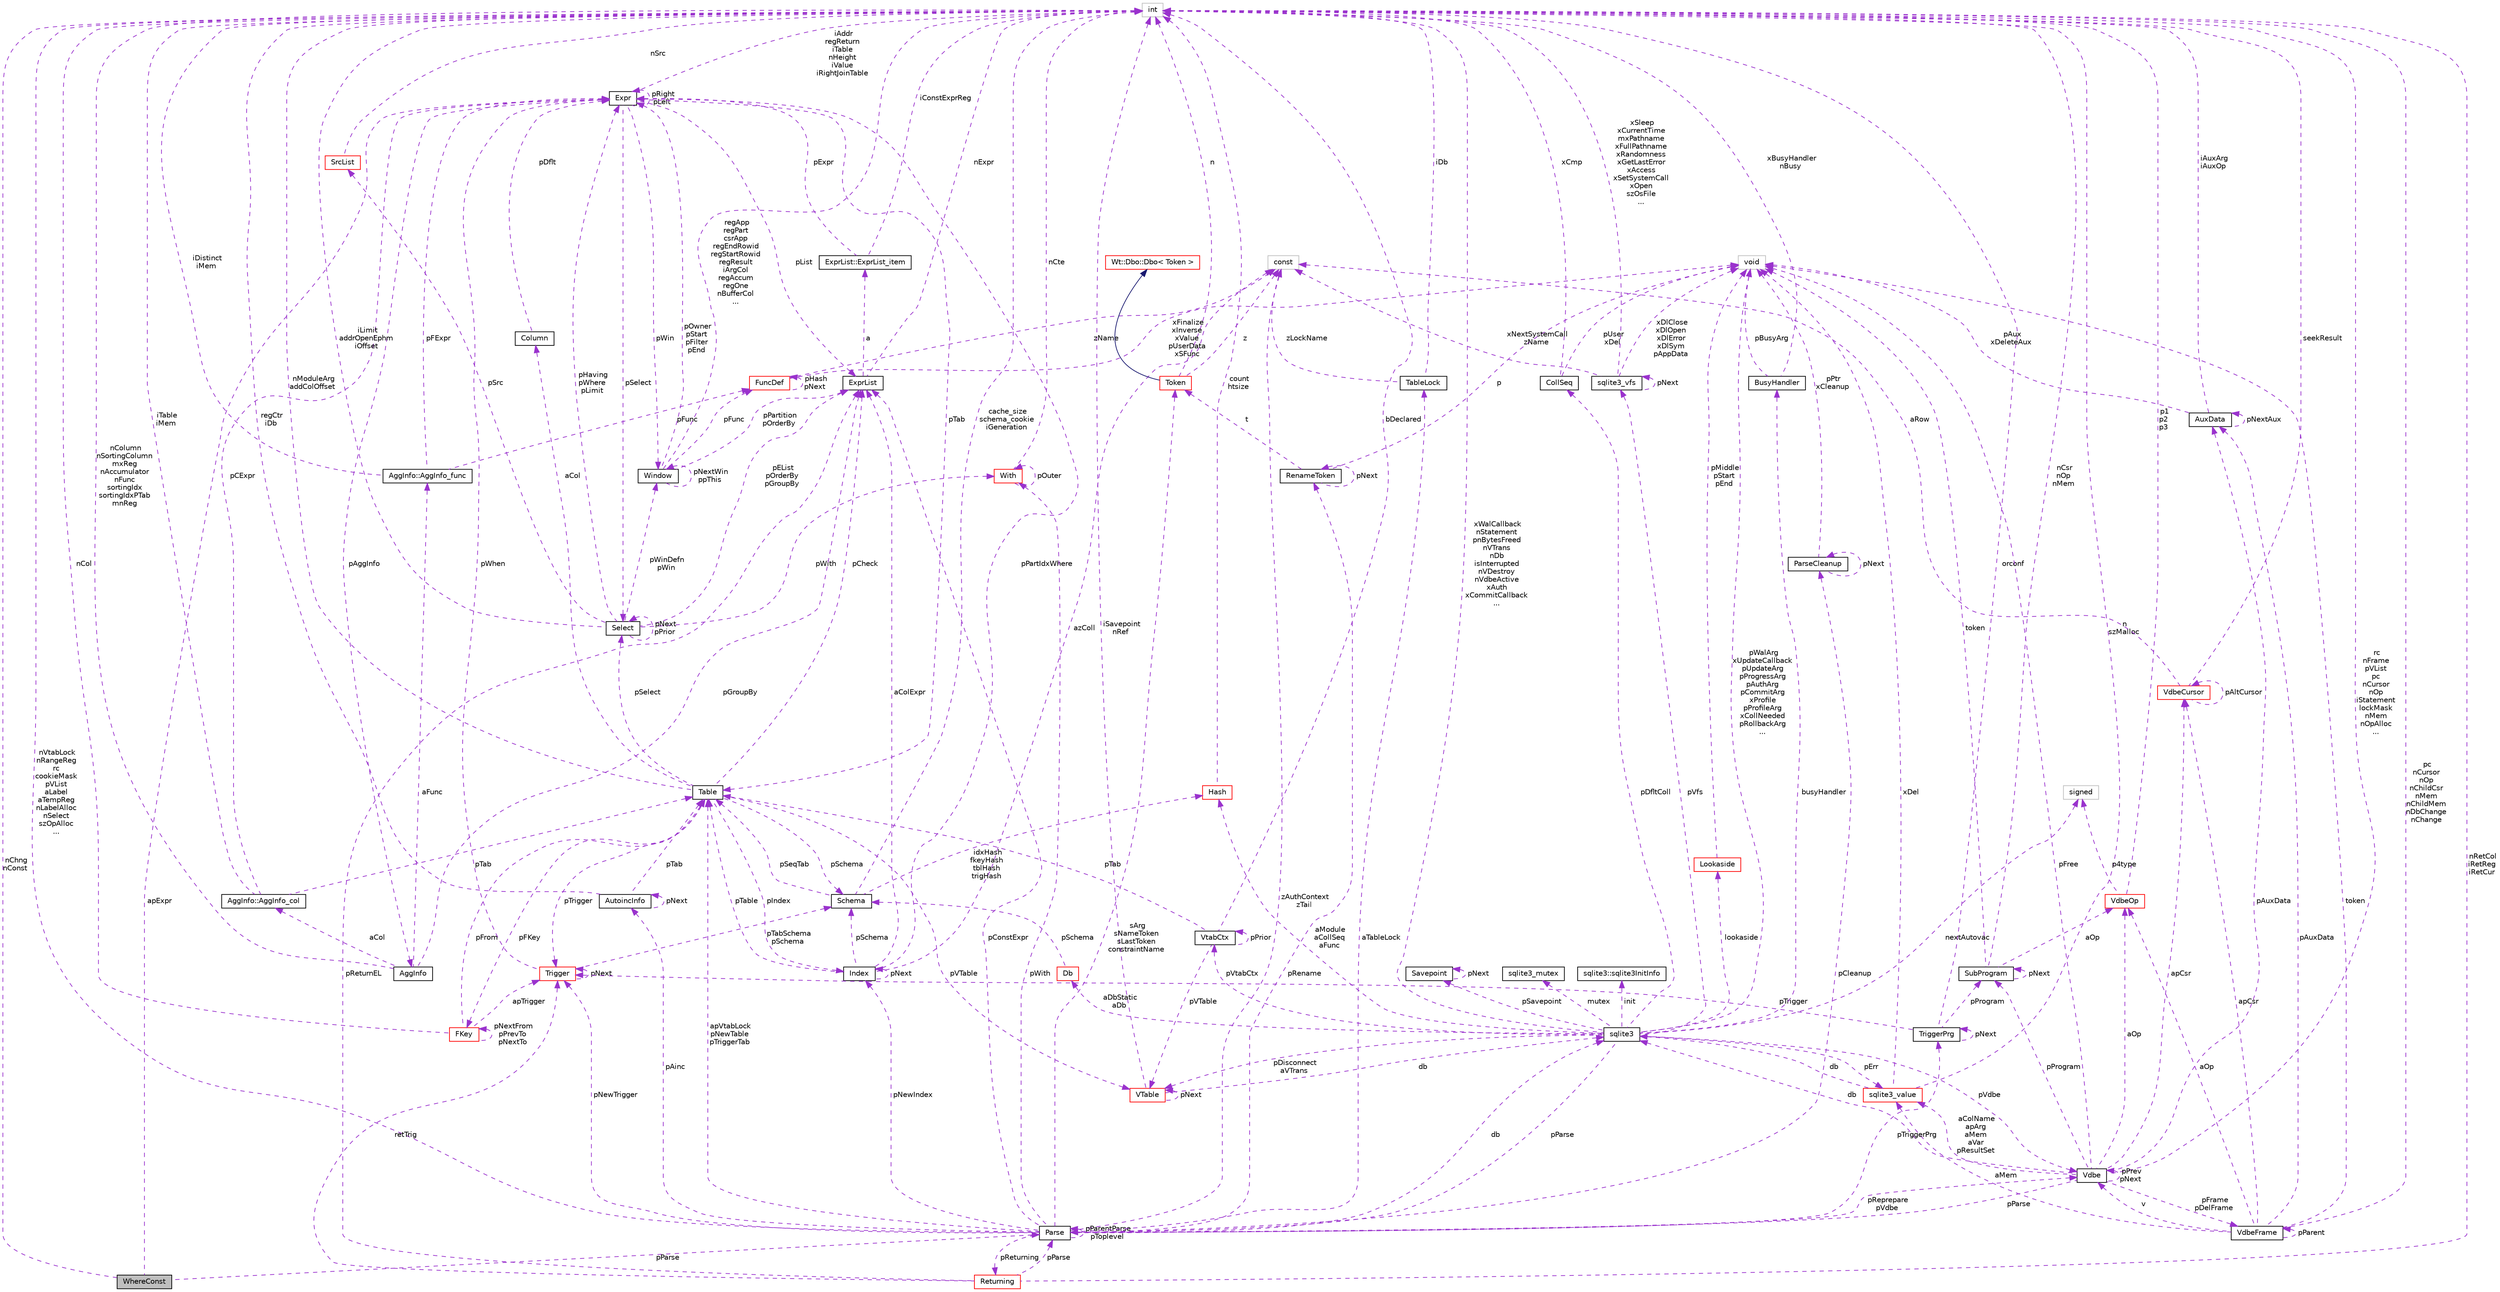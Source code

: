 digraph "WhereConst"
{
 // LATEX_PDF_SIZE
  edge [fontname="Helvetica",fontsize="10",labelfontname="Helvetica",labelfontsize="10"];
  node [fontname="Helvetica",fontsize="10",shape=record];
  Node1 [label="WhereConst",height=0.2,width=0.4,color="black", fillcolor="grey75", style="filled", fontcolor="black",tooltip=" "];
  Node2 -> Node1 [dir="back",color="darkorchid3",fontsize="10",style="dashed",label=" apExpr" ,fontname="Helvetica"];
  Node2 [label="Expr",height=0.2,width=0.4,color="black", fillcolor="white", style="filled",URL="$structExpr.html",tooltip=" "];
  Node3 -> Node2 [dir="back",color="darkorchid3",fontsize="10",style="dashed",label=" pAggInfo" ,fontname="Helvetica"];
  Node3 [label="AggInfo",height=0.2,width=0.4,color="black", fillcolor="white", style="filled",URL="$structAggInfo.html",tooltip=" "];
  Node4 -> Node3 [dir="back",color="darkorchid3",fontsize="10",style="dashed",label=" aCol" ,fontname="Helvetica"];
  Node4 [label="AggInfo::AggInfo_col",height=0.2,width=0.4,color="black", fillcolor="white", style="filled",URL="$structAggInfo_1_1AggInfo__col.html",tooltip=" "];
  Node2 -> Node4 [dir="back",color="darkorchid3",fontsize="10",style="dashed",label=" pCExpr" ,fontname="Helvetica"];
  Node5 -> Node4 [dir="back",color="darkorchid3",fontsize="10",style="dashed",label=" iTable\niMem" ,fontname="Helvetica"];
  Node5 [label="int",height=0.2,width=0.4,color="grey75", fillcolor="white", style="filled",tooltip=" "];
  Node6 -> Node4 [dir="back",color="darkorchid3",fontsize="10",style="dashed",label=" pTab" ,fontname="Helvetica"];
  Node6 [label="Table",height=0.2,width=0.4,color="black", fillcolor="white", style="filled",URL="$structTable.html",tooltip=" "];
  Node7 -> Node6 [dir="back",color="darkorchid3",fontsize="10",style="dashed",label=" pSchema" ,fontname="Helvetica"];
  Node7 [label="Schema",height=0.2,width=0.4,color="black", fillcolor="white", style="filled",URL="$structSchema.html",tooltip=" "];
  Node5 -> Node7 [dir="back",color="darkorchid3",fontsize="10",style="dashed",label=" cache_size\nschema_cookie\niGeneration" ,fontname="Helvetica"];
  Node6 -> Node7 [dir="back",color="darkorchid3",fontsize="10",style="dashed",label=" pSeqTab" ,fontname="Helvetica"];
  Node8 -> Node7 [dir="back",color="darkorchid3",fontsize="10",style="dashed",label=" idxHash\nfkeyHash\ntblHash\ntrigHash" ,fontname="Helvetica"];
  Node8 [label="Hash",height=0.2,width=0.4,color="red", fillcolor="white", style="filled",URL="$structHash.html",tooltip=" "];
  Node5 -> Node8 [dir="back",color="darkorchid3",fontsize="10",style="dashed",label=" count\nhtsize" ,fontname="Helvetica"];
  Node13 -> Node6 [dir="back",color="darkorchid3",fontsize="10",style="dashed",label=" aCol" ,fontname="Helvetica"];
  Node13 [label="Column",height=0.2,width=0.4,color="black", fillcolor="white", style="filled",URL="$structColumn.html",tooltip=" "];
  Node2 -> Node13 [dir="back",color="darkorchid3",fontsize="10",style="dashed",label=" pDflt" ,fontname="Helvetica"];
  Node14 -> Node6 [dir="back",color="darkorchid3",fontsize="10",style="dashed",label=" pFKey" ,fontname="Helvetica"];
  Node14 [label="FKey",height=0.2,width=0.4,color="red", fillcolor="white", style="filled",URL="$structFKey.html",tooltip=" "];
  Node14 -> Node14 [dir="back",color="darkorchid3",fontsize="10",style="dashed",label=" pNextFrom\npPrevTo\npNextTo" ,fontname="Helvetica"];
  Node5 -> Node14 [dir="back",color="darkorchid3",fontsize="10",style="dashed",label=" nCol" ,fontname="Helvetica"];
  Node6 -> Node14 [dir="back",color="darkorchid3",fontsize="10",style="dashed",label=" pFrom" ,fontname="Helvetica"];
  Node16 -> Node14 [dir="back",color="darkorchid3",fontsize="10",style="dashed",label=" apTrigger" ,fontname="Helvetica"];
  Node16 [label="Trigger",height=0.2,width=0.4,color="red", fillcolor="white", style="filled",URL="$structTrigger.html",tooltip=" "];
  Node7 -> Node16 [dir="back",color="darkorchid3",fontsize="10",style="dashed",label=" pTabSchema\npSchema" ,fontname="Helvetica"];
  Node2 -> Node16 [dir="back",color="darkorchid3",fontsize="10",style="dashed",label=" pWhen" ,fontname="Helvetica"];
  Node16 -> Node16 [dir="back",color="darkorchid3",fontsize="10",style="dashed",label=" pNext" ,fontname="Helvetica"];
  Node33 -> Node6 [dir="back",color="darkorchid3",fontsize="10",style="dashed",label=" pVTable" ,fontname="Helvetica"];
  Node33 [label="VTable",height=0.2,width=0.4,color="red", fillcolor="white", style="filled",URL="$structVTable.html",tooltip=" "];
  Node34 -> Node33 [dir="back",color="darkorchid3",fontsize="10",style="dashed",label=" db" ,fontname="Helvetica"];
  Node34 [label="sqlite3",height=0.2,width=0.4,color="black", fillcolor="white", style="filled",URL="$structsqlite3.html",tooltip=" "];
  Node35 -> Node34 [dir="back",color="darkorchid3",fontsize="10",style="dashed",label=" pVdbe" ,fontname="Helvetica"];
  Node35 [label="Vdbe",height=0.2,width=0.4,color="black", fillcolor="white", style="filled",URL="$structVdbe.html",tooltip=" "];
  Node35 -> Node35 [dir="back",color="darkorchid3",fontsize="10",style="dashed",label=" pPrev\npNext" ,fontname="Helvetica"];
  Node34 -> Node35 [dir="back",color="darkorchid3",fontsize="10",style="dashed",label=" db" ,fontname="Helvetica"];
  Node11 -> Node35 [dir="back",color="darkorchid3",fontsize="10",style="dashed",label=" pFree" ,fontname="Helvetica"];
  Node11 [label="void",height=0.2,width=0.4,color="grey75", fillcolor="white", style="filled",tooltip=" "];
  Node36 -> Node35 [dir="back",color="darkorchid3",fontsize="10",style="dashed",label=" aColName\napArg\naMem\naVar\npResultSet" ,fontname="Helvetica"];
  Node36 [label="sqlite3_value",height=0.2,width=0.4,color="red", fillcolor="white", style="filled",URL="$structsqlite3__value.html",tooltip=" "];
  Node34 -> Node36 [dir="back",color="darkorchid3",fontsize="10",style="dashed",label=" db" ,fontname="Helvetica"];
  Node11 -> Node36 [dir="back",color="darkorchid3",fontsize="10",style="dashed",label=" xDel" ,fontname="Helvetica"];
  Node5 -> Node36 [dir="back",color="darkorchid3",fontsize="10",style="dashed",label=" n\nszMalloc" ,fontname="Helvetica"];
  Node38 -> Node35 [dir="back",color="darkorchid3",fontsize="10",style="dashed",label=" pFrame\npDelFrame" ,fontname="Helvetica"];
  Node38 [label="VdbeFrame",height=0.2,width=0.4,color="black", fillcolor="white", style="filled",URL="$structVdbeFrame.html",tooltip=" "];
  Node35 -> Node38 [dir="back",color="darkorchid3",fontsize="10",style="dashed",label=" v" ,fontname="Helvetica"];
  Node11 -> Node38 [dir="back",color="darkorchid3",fontsize="10",style="dashed",label=" token" ,fontname="Helvetica"];
  Node36 -> Node38 [dir="back",color="darkorchid3",fontsize="10",style="dashed",label=" aMem" ,fontname="Helvetica"];
  Node38 -> Node38 [dir="back",color="darkorchid3",fontsize="10",style="dashed",label=" pParent" ,fontname="Helvetica"];
  Node5 -> Node38 [dir="back",color="darkorchid3",fontsize="10",style="dashed",label=" pc\nnCursor\nnOp\nnChildCsr\nnMem\nnChildMem\nnDbChange\nnChange" ,fontname="Helvetica"];
  Node39 -> Node38 [dir="back",color="darkorchid3",fontsize="10",style="dashed",label=" pAuxData" ,fontname="Helvetica"];
  Node39 [label="AuxData",height=0.2,width=0.4,color="black", fillcolor="white", style="filled",URL="$structAuxData.html",tooltip=" "];
  Node11 -> Node39 [dir="back",color="darkorchid3",fontsize="10",style="dashed",label=" pAux\nxDeleteAux" ,fontname="Helvetica"];
  Node5 -> Node39 [dir="back",color="darkorchid3",fontsize="10",style="dashed",label=" iAuxArg\niAuxOp" ,fontname="Helvetica"];
  Node39 -> Node39 [dir="back",color="darkorchid3",fontsize="10",style="dashed",label=" pNextAux" ,fontname="Helvetica"];
  Node40 -> Node38 [dir="back",color="darkorchid3",fontsize="10",style="dashed",label=" apCsr" ,fontname="Helvetica"];
  Node40 [label="VdbeCursor",height=0.2,width=0.4,color="red", fillcolor="white", style="filled",URL="$structVdbeCursor.html",tooltip=" "];
  Node5 -> Node40 [dir="back",color="darkorchid3",fontsize="10",style="dashed",label=" seekResult" ,fontname="Helvetica"];
  Node40 -> Node40 [dir="back",color="darkorchid3",fontsize="10",style="dashed",label=" pAltCursor" ,fontname="Helvetica"];
  Node12 -> Node40 [dir="back",color="darkorchid3",fontsize="10",style="dashed",label=" aRow" ,fontname="Helvetica"];
  Node12 [label="const",height=0.2,width=0.4,color="grey75", fillcolor="white", style="filled",tooltip=" "];
  Node73 -> Node38 [dir="back",color="darkorchid3",fontsize="10",style="dashed",label=" aOp" ,fontname="Helvetica"];
  Node73 [label="VdbeOp",height=0.2,width=0.4,color="red", fillcolor="white", style="filled",URL="$structVdbeOp.html",tooltip=" "];
  Node5 -> Node73 [dir="back",color="darkorchid3",fontsize="10",style="dashed",label=" p1\np2\np3" ,fontname="Helvetica"];
  Node77 -> Node73 [dir="back",color="darkorchid3",fontsize="10",style="dashed",label=" p4type" ,fontname="Helvetica"];
  Node77 [label="signed",height=0.2,width=0.4,color="grey75", fillcolor="white", style="filled",tooltip=" "];
  Node5 -> Node35 [dir="back",color="darkorchid3",fontsize="10",style="dashed",label=" rc\nnFrame\npVList\npc\nnCursor\nnOp\niStatement\nlockMask\nnMem\nnOpAlloc\n..." ,fontname="Helvetica"];
  Node39 -> Node35 [dir="back",color="darkorchid3",fontsize="10",style="dashed",label=" pAuxData" ,fontname="Helvetica"];
  Node75 -> Node35 [dir="back",color="darkorchid3",fontsize="10",style="dashed",label=" pProgram" ,fontname="Helvetica"];
  Node75 [label="SubProgram",height=0.2,width=0.4,color="black", fillcolor="white", style="filled",URL="$structSubProgram.html",tooltip=" "];
  Node11 -> Node75 [dir="back",color="darkorchid3",fontsize="10",style="dashed",label=" token" ,fontname="Helvetica"];
  Node5 -> Node75 [dir="back",color="darkorchid3",fontsize="10",style="dashed",label=" nCsr\nnOp\nnMem" ,fontname="Helvetica"];
  Node75 -> Node75 [dir="back",color="darkorchid3",fontsize="10",style="dashed",label=" pNext" ,fontname="Helvetica"];
  Node73 -> Node75 [dir="back",color="darkorchid3",fontsize="10",style="dashed",label=" aOp" ,fontname="Helvetica"];
  Node40 -> Node35 [dir="back",color="darkorchid3",fontsize="10",style="dashed",label=" apCsr" ,fontname="Helvetica"];
  Node78 -> Node35 [dir="back",color="darkorchid3",fontsize="10",style="dashed",label=" pParse" ,fontname="Helvetica"];
  Node78 [label="Parse",height=0.2,width=0.4,color="black", fillcolor="white", style="filled",URL="$structParse.html",tooltip=" "];
  Node35 -> Node78 [dir="back",color="darkorchid3",fontsize="10",style="dashed",label=" pReprepare\npVdbe" ,fontname="Helvetica"];
  Node34 -> Node78 [dir="back",color="darkorchid3",fontsize="10",style="dashed",label=" db" ,fontname="Helvetica"];
  Node79 -> Node78 [dir="back",color="darkorchid3",fontsize="10",style="dashed",label=" pCleanup" ,fontname="Helvetica"];
  Node79 [label="ParseCleanup",height=0.2,width=0.4,color="black", fillcolor="white", style="filled",URL="$structParseCleanup.html",tooltip=" "];
  Node79 -> Node79 [dir="back",color="darkorchid3",fontsize="10",style="dashed",label=" pNext" ,fontname="Helvetica"];
  Node11 -> Node79 [dir="back",color="darkorchid3",fontsize="10",style="dashed",label=" pPtr\nxCleanup" ,fontname="Helvetica"];
  Node80 -> Node78 [dir="back",color="darkorchid3",fontsize="10",style="dashed",label=" aTableLock" ,fontname="Helvetica"];
  Node80 [label="TableLock",height=0.2,width=0.4,color="black", fillcolor="white", style="filled",URL="$structTableLock.html",tooltip=" "];
  Node5 -> Node80 [dir="back",color="darkorchid3",fontsize="10",style="dashed",label=" iDb" ,fontname="Helvetica"];
  Node12 -> Node80 [dir="back",color="darkorchid3",fontsize="10",style="dashed",label=" zLockName" ,fontname="Helvetica"];
  Node81 -> Node78 [dir="back",color="darkorchid3",fontsize="10",style="dashed",label=" sArg\nsNameToken\nsLastToken\nconstraintName" ,fontname="Helvetica"];
  Node81 [label="Token",height=0.2,width=0.4,color="red", fillcolor="white", style="filled",URL="$classToken.html",tooltip=" "];
  Node82 -> Node81 [dir="back",color="midnightblue",fontsize="10",style="solid",fontname="Helvetica"];
  Node82 [label="Wt::Dbo::Dbo\< Token \>",height=0.2,width=0.4,color="red", fillcolor="white", style="filled",URL="$classWt_1_1Dbo_1_1Dbo.html",tooltip=" "];
  Node5 -> Node81 [dir="back",color="darkorchid3",fontsize="10",style="dashed",label=" n" ,fontname="Helvetica"];
  Node12 -> Node81 [dir="back",color="darkorchid3",fontsize="10",style="dashed",label=" z" ,fontname="Helvetica"];
  Node21 -> Node78 [dir="back",color="darkorchid3",fontsize="10",style="dashed",label=" pWith" ,fontname="Helvetica"];
  Node21 [label="With",height=0.2,width=0.4,color="red", fillcolor="white", style="filled",URL="$structWith.html",tooltip=" "];
  Node21 -> Node21 [dir="back",color="darkorchid3",fontsize="10",style="dashed",label=" pOuter" ,fontname="Helvetica"];
  Node5 -> Node21 [dir="back",color="darkorchid3",fontsize="10",style="dashed",label=" nCte" ,fontname="Helvetica"];
  Node5 -> Node78 [dir="back",color="darkorchid3",fontsize="10",style="dashed",label=" nVtabLock\nnRangeReg\nrc\ncookieMask\npVList\naLabel\naTempReg\nnLabelAlloc\nnSelect\nszOpAlloc\n..." ,fontname="Helvetica"];
  Node6 -> Node78 [dir="back",color="darkorchid3",fontsize="10",style="dashed",label=" apVtabLock\npNewTable\npTriggerTab" ,fontname="Helvetica"];
  Node16 -> Node78 [dir="back",color="darkorchid3",fontsize="10",style="dashed",label=" pNewTrigger" ,fontname="Helvetica"];
  Node95 -> Node78 [dir="back",color="darkorchid3",fontsize="10",style="dashed",label=" pTriggerPrg" ,fontname="Helvetica"];
  Node95 [label="TriggerPrg",height=0.2,width=0.4,color="black", fillcolor="white", style="filled",URL="$structTriggerPrg.html",tooltip=" "];
  Node5 -> Node95 [dir="back",color="darkorchid3",fontsize="10",style="dashed",label=" orconf" ,fontname="Helvetica"];
  Node75 -> Node95 [dir="back",color="darkorchid3",fontsize="10",style="dashed",label=" pProgram" ,fontname="Helvetica"];
  Node16 -> Node95 [dir="back",color="darkorchid3",fontsize="10",style="dashed",label=" pTrigger" ,fontname="Helvetica"];
  Node95 -> Node95 [dir="back",color="darkorchid3",fontsize="10",style="dashed",label=" pNext" ,fontname="Helvetica"];
  Node96 -> Node78 [dir="back",color="darkorchid3",fontsize="10",style="dashed",label=" pRename" ,fontname="Helvetica"];
  Node96 [label="RenameToken",height=0.2,width=0.4,color="black", fillcolor="white", style="filled",URL="$structRenameToken.html",tooltip=" "];
  Node81 -> Node96 [dir="back",color="darkorchid3",fontsize="10",style="dashed",label=" t" ,fontname="Helvetica"];
  Node11 -> Node96 [dir="back",color="darkorchid3",fontsize="10",style="dashed",label=" p" ,fontname="Helvetica"];
  Node96 -> Node96 [dir="back",color="darkorchid3",fontsize="10",style="dashed",label=" pNext" ,fontname="Helvetica"];
  Node28 -> Node78 [dir="back",color="darkorchid3",fontsize="10",style="dashed",label=" pNewIndex" ,fontname="Helvetica"];
  Node28 [label="Index",height=0.2,width=0.4,color="black", fillcolor="white", style="filled",URL="$structIndex.html",tooltip=" "];
  Node7 -> Node28 [dir="back",color="darkorchid3",fontsize="10",style="dashed",label=" pSchema" ,fontname="Helvetica"];
  Node2 -> Node28 [dir="back",color="darkorchid3",fontsize="10",style="dashed",label=" pPartIdxWhere" ,fontname="Helvetica"];
  Node6 -> Node28 [dir="back",color="darkorchid3",fontsize="10",style="dashed",label=" pTable" ,fontname="Helvetica"];
  Node24 -> Node28 [dir="back",color="darkorchid3",fontsize="10",style="dashed",label=" aColExpr" ,fontname="Helvetica"];
  Node24 [label="ExprList",height=0.2,width=0.4,color="black", fillcolor="white", style="filled",URL="$structExprList.html",tooltip=" "];
  Node25 -> Node24 [dir="back",color="darkorchid3",fontsize="10",style="dashed",label=" a" ,fontname="Helvetica"];
  Node25 [label="ExprList::ExprList_item",height=0.2,width=0.4,color="black", fillcolor="white", style="filled",URL="$structExprList_1_1ExprList__item.html",tooltip=" "];
  Node2 -> Node25 [dir="back",color="darkorchid3",fontsize="10",style="dashed",label=" pExpr" ,fontname="Helvetica"];
  Node5 -> Node25 [dir="back",color="darkorchid3",fontsize="10",style="dashed",label=" iConstExprReg" ,fontname="Helvetica"];
  Node5 -> Node24 [dir="back",color="darkorchid3",fontsize="10",style="dashed",label=" nExpr" ,fontname="Helvetica"];
  Node12 -> Node28 [dir="back",color="darkorchid3",fontsize="10",style="dashed",label=" azColl" ,fontname="Helvetica"];
  Node28 -> Node28 [dir="back",color="darkorchid3",fontsize="10",style="dashed",label=" pNext" ,fontname="Helvetica"];
  Node12 -> Node78 [dir="back",color="darkorchid3",fontsize="10",style="dashed",label=" zAuthContext\nzTail" ,fontname="Helvetica"];
  Node97 -> Node78 [dir="back",color="darkorchid3",fontsize="10",style="dashed",label=" pReturning" ,fontname="Helvetica"];
  Node97 [label="Returning",height=0.2,width=0.4,color="red", fillcolor="white", style="filled",URL="$structReturning.html",tooltip=" "];
  Node5 -> Node97 [dir="back",color="darkorchid3",fontsize="10",style="dashed",label=" nRetCol\niRetReg\niRetCur" ,fontname="Helvetica"];
  Node16 -> Node97 [dir="back",color="darkorchid3",fontsize="10",style="dashed",label=" retTrig" ,fontname="Helvetica"];
  Node24 -> Node97 [dir="back",color="darkorchid3",fontsize="10",style="dashed",label=" pReturnEL" ,fontname="Helvetica"];
  Node78 -> Node97 [dir="back",color="darkorchid3",fontsize="10",style="dashed",label=" pParse" ,fontname="Helvetica"];
  Node98 -> Node78 [dir="back",color="darkorchid3",fontsize="10",style="dashed",label=" pAinc" ,fontname="Helvetica"];
  Node98 [label="AutoincInfo",height=0.2,width=0.4,color="black", fillcolor="white", style="filled",URL="$structAutoincInfo.html",tooltip=" "];
  Node5 -> Node98 [dir="back",color="darkorchid3",fontsize="10",style="dashed",label=" regCtr\niDb" ,fontname="Helvetica"];
  Node6 -> Node98 [dir="back",color="darkorchid3",fontsize="10",style="dashed",label=" pTab" ,fontname="Helvetica"];
  Node98 -> Node98 [dir="back",color="darkorchid3",fontsize="10",style="dashed",label=" pNext" ,fontname="Helvetica"];
  Node24 -> Node78 [dir="back",color="darkorchid3",fontsize="10",style="dashed",label=" pConstExpr" ,fontname="Helvetica"];
  Node78 -> Node78 [dir="back",color="darkorchid3",fontsize="10",style="dashed",label=" pParentParse\npToplevel" ,fontname="Helvetica"];
  Node73 -> Node35 [dir="back",color="darkorchid3",fontsize="10",style="dashed",label=" aOp" ,fontname="Helvetica"];
  Node99 -> Node34 [dir="back",color="darkorchid3",fontsize="10",style="dashed",label=" pSavepoint" ,fontname="Helvetica"];
  Node99 [label="Savepoint",height=0.2,width=0.4,color="black", fillcolor="white", style="filled",URL="$structSavepoint.html",tooltip=" "];
  Node99 -> Node99 [dir="back",color="darkorchid3",fontsize="10",style="dashed",label=" pNext" ,fontname="Helvetica"];
  Node11 -> Node34 [dir="back",color="darkorchid3",fontsize="10",style="dashed",label=" pWalArg\nxUpdateCallback\npUpdateArg\npProgressArg\npAuthArg\npCommitArg\nxProfile\npProfileArg\nxCollNeeded\npRollbackArg\n..." ,fontname="Helvetica"];
  Node100 -> Node34 [dir="back",color="darkorchid3",fontsize="10",style="dashed",label=" lookaside" ,fontname="Helvetica"];
  Node100 [label="Lookaside",height=0.2,width=0.4,color="red", fillcolor="white", style="filled",URL="$structLookaside.html",tooltip=" "];
  Node11 -> Node100 [dir="back",color="darkorchid3",fontsize="10",style="dashed",label=" pMiddle\npStart\npEnd" ,fontname="Helvetica"];
  Node36 -> Node34 [dir="back",color="darkorchid3",fontsize="10",style="dashed",label=" pErr" ,fontname="Helvetica"];
  Node45 -> Node34 [dir="back",color="darkorchid3",fontsize="10",style="dashed",label=" mutex" ,fontname="Helvetica"];
  Node45 [label="sqlite3_mutex",height=0.2,width=0.4,color="black", fillcolor="white", style="filled",URL="$structsqlite3__mutex.html",tooltip=" "];
  Node55 -> Node34 [dir="back",color="darkorchid3",fontsize="10",style="dashed",label=" pVfs" ,fontname="Helvetica"];
  Node55 [label="sqlite3_vfs",height=0.2,width=0.4,color="black", fillcolor="white", style="filled",URL="$structsqlite3__vfs.html",tooltip=" "];
  Node11 -> Node55 [dir="back",color="darkorchid3",fontsize="10",style="dashed",label=" xDlClose\nxDlOpen\nxDlError\nxDlSym\npAppData" ,fontname="Helvetica"];
  Node55 -> Node55 [dir="back",color="darkorchid3",fontsize="10",style="dashed",label=" pNext" ,fontname="Helvetica"];
  Node5 -> Node55 [dir="back",color="darkorchid3",fontsize="10",style="dashed",label=" xSleep\nxCurrentTime\nmxPathname\nxFullPathname\nxRandomness\nxGetLastError\nxAccess\nxSetSystemCall\nxOpen\nszOsFile\n..." ,fontname="Helvetica"];
  Node12 -> Node55 [dir="back",color="darkorchid3",fontsize="10",style="dashed",label=" xNextSystemCall\nzName" ,fontname="Helvetica"];
  Node102 -> Node34 [dir="back",color="darkorchid3",fontsize="10",style="dashed",label=" init" ,fontname="Helvetica"];
  Node102 [label="sqlite3::sqlite3InitInfo",height=0.2,width=0.4,color="black", fillcolor="white", style="filled",URL="$structsqlite3_1_1sqlite3InitInfo.html",tooltip=" "];
  Node103 -> Node34 [dir="back",color="darkorchid3",fontsize="10",style="dashed",label=" busyHandler" ,fontname="Helvetica"];
  Node103 [label="BusyHandler",height=0.2,width=0.4,color="black", fillcolor="white", style="filled",URL="$structBusyHandler.html",tooltip=" "];
  Node11 -> Node103 [dir="back",color="darkorchid3",fontsize="10",style="dashed",label=" pBusyArg" ,fontname="Helvetica"];
  Node5 -> Node103 [dir="back",color="darkorchid3",fontsize="10",style="dashed",label=" xBusyHandler\nnBusy" ,fontname="Helvetica"];
  Node104 -> Node34 [dir="back",color="darkorchid3",fontsize="10",style="dashed",label=" pVtabCtx" ,fontname="Helvetica"];
  Node104 [label="VtabCtx",height=0.2,width=0.4,color="black", fillcolor="white", style="filled",URL="$structVtabCtx.html",tooltip=" "];
  Node104 -> Node104 [dir="back",color="darkorchid3",fontsize="10",style="dashed",label=" pPrior" ,fontname="Helvetica"];
  Node5 -> Node104 [dir="back",color="darkorchid3",fontsize="10",style="dashed",label=" bDeclared" ,fontname="Helvetica"];
  Node33 -> Node104 [dir="back",color="darkorchid3",fontsize="10",style="dashed",label=" pVTable" ,fontname="Helvetica"];
  Node6 -> Node104 [dir="back",color="darkorchid3",fontsize="10",style="dashed",label=" pTab" ,fontname="Helvetica"];
  Node60 -> Node34 [dir="back",color="darkorchid3",fontsize="10",style="dashed",label=" pDfltColl" ,fontname="Helvetica"];
  Node60 [label="CollSeq",height=0.2,width=0.4,color="black", fillcolor="white", style="filled",URL="$structCollSeq.html",tooltip=" "];
  Node11 -> Node60 [dir="back",color="darkorchid3",fontsize="10",style="dashed",label=" pUser\nxDel" ,fontname="Helvetica"];
  Node5 -> Node60 [dir="back",color="darkorchid3",fontsize="10",style="dashed",label=" xCmp" ,fontname="Helvetica"];
  Node33 -> Node34 [dir="back",color="darkorchid3",fontsize="10",style="dashed",label=" pDisconnect\naVTrans" ,fontname="Helvetica"];
  Node5 -> Node34 [dir="back",color="darkorchid3",fontsize="10",style="dashed",label=" xWalCallback\nnStatement\npnBytesFreed\nnVTrans\nnDb\nisInterrupted\nnVDestroy\nnVdbeActive\nxAuth\nxCommitCallback\n..." ,fontname="Helvetica"];
  Node77 -> Node34 [dir="back",color="darkorchid3",fontsize="10",style="dashed",label=" nextAutovac" ,fontname="Helvetica"];
  Node105 -> Node34 [dir="back",color="darkorchid3",fontsize="10",style="dashed",label=" aDbStatic\naDb" ,fontname="Helvetica"];
  Node105 [label="Db",height=0.2,width=0.4,color="red", fillcolor="white", style="filled",URL="$structDb.html",tooltip=" "];
  Node7 -> Node105 [dir="back",color="darkorchid3",fontsize="10",style="dashed",label=" pSchema" ,fontname="Helvetica"];
  Node8 -> Node34 [dir="back",color="darkorchid3",fontsize="10",style="dashed",label=" aModule\naCollSeq\naFunc" ,fontname="Helvetica"];
  Node78 -> Node34 [dir="back",color="darkorchid3",fontsize="10",style="dashed",label=" pParse" ,fontname="Helvetica"];
  Node33 -> Node33 [dir="back",color="darkorchid3",fontsize="10",style="dashed",label=" pNext" ,fontname="Helvetica"];
  Node5 -> Node33 [dir="back",color="darkorchid3",fontsize="10",style="dashed",label=" iSavepoint\nnRef" ,fontname="Helvetica"];
  Node5 -> Node6 [dir="back",color="darkorchid3",fontsize="10",style="dashed",label=" nModuleArg\naddColOffset" ,fontname="Helvetica"];
  Node16 -> Node6 [dir="back",color="darkorchid3",fontsize="10",style="dashed",label=" pTrigger" ,fontname="Helvetica"];
  Node20 -> Node6 [dir="back",color="darkorchid3",fontsize="10",style="dashed",label=" pSelect" ,fontname="Helvetica"];
  Node20 [label="Select",height=0.2,width=0.4,color="black", fillcolor="white", style="filled",URL="$structSelect.html",tooltip=" "];
  Node2 -> Node20 [dir="back",color="darkorchid3",fontsize="10",style="dashed",label=" pHaving\npWhere\npLimit" ,fontname="Helvetica"];
  Node21 -> Node20 [dir="back",color="darkorchid3",fontsize="10",style="dashed",label=" pWith" ,fontname="Helvetica"];
  Node5 -> Node20 [dir="back",color="darkorchid3",fontsize="10",style="dashed",label=" iLimit\naddrOpenEphm\niOffset" ,fontname="Helvetica"];
  Node20 -> Node20 [dir="back",color="darkorchid3",fontsize="10",style="dashed",label=" pNext\npPrior" ,fontname="Helvetica"];
  Node26 -> Node20 [dir="back",color="darkorchid3",fontsize="10",style="dashed",label=" pSrc" ,fontname="Helvetica"];
  Node26 [label="SrcList",height=0.2,width=0.4,color="red", fillcolor="white", style="filled",URL="$structSrcList.html",tooltip=" "];
  Node5 -> Node26 [dir="back",color="darkorchid3",fontsize="10",style="dashed",label=" nSrc" ,fontname="Helvetica"];
  Node24 -> Node20 [dir="back",color="darkorchid3",fontsize="10",style="dashed",label=" pEList\npOrderBy\npGroupBy" ,fontname="Helvetica"];
  Node29 -> Node20 [dir="back",color="darkorchid3",fontsize="10",style="dashed",label=" pWinDefn\npWin" ,fontname="Helvetica"];
  Node29 [label="Window",height=0.2,width=0.4,color="black", fillcolor="white", style="filled",URL="$structWindow.html",tooltip=" "];
  Node2 -> Node29 [dir="back",color="darkorchid3",fontsize="10",style="dashed",label=" pOwner\npStart\npFilter\npEnd" ,fontname="Helvetica"];
  Node5 -> Node29 [dir="back",color="darkorchid3",fontsize="10",style="dashed",label=" regApp\nregPart\ncsrApp\nregEndRowid\nregStartRowid\nregResult\niArgCol\nregAccum\nregOne\nnBufferCol\n..." ,fontname="Helvetica"];
  Node24 -> Node29 [dir="back",color="darkorchid3",fontsize="10",style="dashed",label=" pPartition\npOrderBy" ,fontname="Helvetica"];
  Node30 -> Node29 [dir="back",color="darkorchid3",fontsize="10",style="dashed",label=" pFunc" ,fontname="Helvetica"];
  Node30 [label="FuncDef",height=0.2,width=0.4,color="red", fillcolor="white", style="filled",URL="$structFuncDef.html",tooltip=" "];
  Node11 -> Node30 [dir="back",color="darkorchid3",fontsize="10",style="dashed",label=" xFinalize\nxInverse\nxValue\npUserData\nxSFunc" ,fontname="Helvetica"];
  Node12 -> Node30 [dir="back",color="darkorchid3",fontsize="10",style="dashed",label=" zName" ,fontname="Helvetica"];
  Node30 -> Node30 [dir="back",color="darkorchid3",fontsize="10",style="dashed",label=" pHash\npNext" ,fontname="Helvetica"];
  Node29 -> Node29 [dir="back",color="darkorchid3",fontsize="10",style="dashed",label=" pNextWin\nppThis" ,fontname="Helvetica"];
  Node24 -> Node6 [dir="back",color="darkorchid3",fontsize="10",style="dashed",label=" pCheck" ,fontname="Helvetica"];
  Node28 -> Node6 [dir="back",color="darkorchid3",fontsize="10",style="dashed",label=" pIndex" ,fontname="Helvetica"];
  Node5 -> Node3 [dir="back",color="darkorchid3",fontsize="10",style="dashed",label=" nColumn\nnSortingColumn\nmxReg\nnAccumulator\nnFunc\nsortingIdx\nsortingIdxPTab\nmnReg" ,fontname="Helvetica"];
  Node107 -> Node3 [dir="back",color="darkorchid3",fontsize="10",style="dashed",label=" aFunc" ,fontname="Helvetica"];
  Node107 [label="AggInfo::AggInfo_func",height=0.2,width=0.4,color="black", fillcolor="white", style="filled",URL="$structAggInfo_1_1AggInfo__func.html",tooltip=" "];
  Node2 -> Node107 [dir="back",color="darkorchid3",fontsize="10",style="dashed",label=" pFExpr" ,fontname="Helvetica"];
  Node5 -> Node107 [dir="back",color="darkorchid3",fontsize="10",style="dashed",label=" iDistinct\niMem" ,fontname="Helvetica"];
  Node30 -> Node107 [dir="back",color="darkorchid3",fontsize="10",style="dashed",label=" pFunc" ,fontname="Helvetica"];
  Node24 -> Node3 [dir="back",color="darkorchid3",fontsize="10",style="dashed",label=" pGroupBy" ,fontname="Helvetica"];
  Node2 -> Node2 [dir="back",color="darkorchid3",fontsize="10",style="dashed",label=" pRight\npLeft" ,fontname="Helvetica"];
  Node5 -> Node2 [dir="back",color="darkorchid3",fontsize="10",style="dashed",label=" iAddr\nregReturn\niTable\nnHeight\niValue\niRightJoinTable" ,fontname="Helvetica"];
  Node6 -> Node2 [dir="back",color="darkorchid3",fontsize="10",style="dashed",label=" pTab" ,fontname="Helvetica"];
  Node20 -> Node2 [dir="back",color="darkorchid3",fontsize="10",style="dashed",label=" pSelect" ,fontname="Helvetica"];
  Node24 -> Node2 [dir="back",color="darkorchid3",fontsize="10",style="dashed",label=" pList" ,fontname="Helvetica"];
  Node29 -> Node2 [dir="back",color="darkorchid3",fontsize="10",style="dashed",label=" pWin" ,fontname="Helvetica"];
  Node5 -> Node1 [dir="back",color="darkorchid3",fontsize="10",style="dashed",label=" nChng\nnConst" ,fontname="Helvetica"];
  Node78 -> Node1 [dir="back",color="darkorchid3",fontsize="10",style="dashed",label=" pParse" ,fontname="Helvetica"];
}
